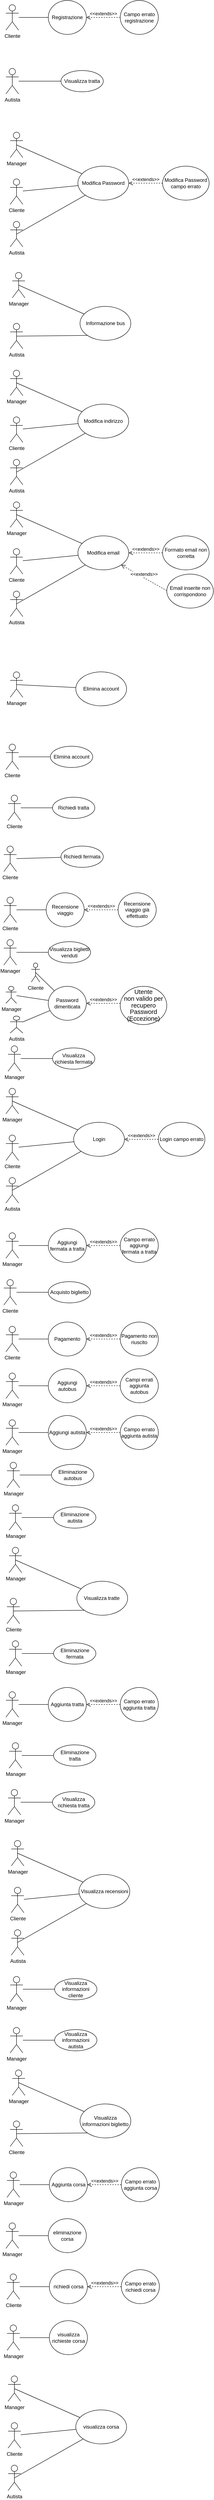 <mxfile version="12.2.4" type="device" pages="1"><diagram id="GbX4xSZyYI2LmrEJfxI9" name="Page-1"><mxGraphModel dx="495" dy="503" grid="1" gridSize="10" guides="1" tooltips="1" connect="1" arrows="1" fold="1" page="1" pageScale="1" pageWidth="827" pageHeight="1169" math="0" shadow="0"><root><mxCell id="0"/><mxCell id="1" parent="0"/><mxCell id="0_tDzzUkvHnb70HPdOWJ-1" value="Cliente" style="shape=umlActor;verticalLabelPosition=bottom;labelBackgroundColor=#ffffff;verticalAlign=top;html=1;outlineConnect=0;" parent="1" vertex="1"><mxGeometry x="20" y="20" width="30" height="60" as="geometry"/></mxCell><mxCell id="0_tDzzUkvHnb70HPdOWJ-2" value="" style="endArrow=none;html=1;" parent="1" source="0_tDzzUkvHnb70HPdOWJ-1" target="0_tDzzUkvHnb70HPdOWJ-3" edge="1"><mxGeometry width="50" height="50" relative="1" as="geometry"><mxPoint x="20" y="170" as="sourcePoint"/><mxPoint x="70" y="120" as="targetPoint"/></mxGeometry></mxCell><mxCell id="0_tDzzUkvHnb70HPdOWJ-3" value="Registrazione" style="ellipse;whiteSpace=wrap;html=1;" parent="1" vertex="1"><mxGeometry x="120" y="10" width="90" height="80" as="geometry"/></mxCell><mxCell id="0_tDzzUkvHnb70HPdOWJ-4" value="&amp;lt;&amp;lt;extends&amp;gt;&amp;gt;" style="html=1;verticalAlign=bottom;endArrow=open;dashed=1;endSize=8;" parent="1" target="0_tDzzUkvHnb70HPdOWJ-3" edge="1"><mxGeometry relative="1" as="geometry"><mxPoint x="290" y="50" as="sourcePoint"/><mxPoint x="210" y="50" as="targetPoint"/></mxGeometry></mxCell><mxCell id="0_tDzzUkvHnb70HPdOWJ-5" value="Campo errato registrazione" style="ellipse;whiteSpace=wrap;html=1;" parent="1" vertex="1"><mxGeometry x="290" y="10" width="90" height="80" as="geometry"/></mxCell><mxCell id="0_tDzzUkvHnb70HPdOWJ-7" value="Autista" style="shape=umlActor;verticalLabelPosition=bottom;labelBackgroundColor=#ffffff;verticalAlign=top;html=1;outlineConnect=0;" parent="1" vertex="1"><mxGeometry x="20" y="170" width="30" height="60" as="geometry"/></mxCell><mxCell id="0_tDzzUkvHnb70HPdOWJ-10" value="" style="endArrow=none;html=1;" parent="1" source="0_tDzzUkvHnb70HPdOWJ-7" target="0_tDzzUkvHnb70HPdOWJ-11" edge="1"><mxGeometry width="50" height="50" relative="1" as="geometry"><mxPoint x="20" y="320" as="sourcePoint"/><mxPoint x="70" y="270" as="targetPoint"/></mxGeometry></mxCell><mxCell id="0_tDzzUkvHnb70HPdOWJ-11" value="Visualizza tratta" style="ellipse;whiteSpace=wrap;html=1;" parent="1" vertex="1"><mxGeometry x="150" y="175" width="100" height="50" as="geometry"/></mxCell><mxCell id="0_tDzzUkvHnb70HPdOWJ-13" value="Manager" style="shape=umlActor;verticalLabelPosition=bottom;labelBackgroundColor=#ffffff;verticalAlign=top;html=1;outlineConnect=0;" parent="1" vertex="1"><mxGeometry x="30" y="320" width="30" height="60" as="geometry"/></mxCell><mxCell id="0_tDzzUkvHnb70HPdOWJ-14" value="Autista" style="shape=umlActor;verticalLabelPosition=bottom;labelBackgroundColor=#ffffff;verticalAlign=top;html=1;outlineConnect=0;" parent="1" vertex="1"><mxGeometry x="30" y="530" width="30" height="60" as="geometry"/></mxCell><mxCell id="0_tDzzUkvHnb70HPdOWJ-15" value="Cliente" style="shape=umlActor;verticalLabelPosition=bottom;labelBackgroundColor=#ffffff;verticalAlign=top;html=1;outlineConnect=0;" parent="1" vertex="1"><mxGeometry x="30" y="430" width="30" height="60" as="geometry"/></mxCell><mxCell id="0_tDzzUkvHnb70HPdOWJ-17" value="" style="endArrow=none;html=1;exitX=0.5;exitY=0.5;exitDx=0;exitDy=0;exitPerimeter=0;" parent="1" source="0_tDzzUkvHnb70HPdOWJ-13" target="0_tDzzUkvHnb70HPdOWJ-20" edge="1"><mxGeometry width="50" height="50" relative="1" as="geometry"><mxPoint x="80" y="370" as="sourcePoint"/><mxPoint x="110" y="350" as="targetPoint"/></mxGeometry></mxCell><mxCell id="0_tDzzUkvHnb70HPdOWJ-18" value="" style="endArrow=none;html=1;" parent="1" source="0_tDzzUkvHnb70HPdOWJ-15" target="0_tDzzUkvHnb70HPdOWJ-20" edge="1"><mxGeometry width="50" height="50" relative="1" as="geometry"><mxPoint x="95" y="480" as="sourcePoint"/><mxPoint x="140" y="450" as="targetPoint"/></mxGeometry></mxCell><mxCell id="0_tDzzUkvHnb70HPdOWJ-19" value="" style="endArrow=none;html=1;exitX=0.5;exitY=0.5;exitDx=0;exitDy=0;exitPerimeter=0;entryX=0;entryY=1;entryDx=0;entryDy=0;" parent="1" source="0_tDzzUkvHnb70HPdOWJ-14" target="0_tDzzUkvHnb70HPdOWJ-20" edge="1"><mxGeometry width="50" height="50" relative="1" as="geometry"><mxPoint x="90" y="580" as="sourcePoint"/><mxPoint x="140" y="530" as="targetPoint"/></mxGeometry></mxCell><mxCell id="0_tDzzUkvHnb70HPdOWJ-20" value="Modifica Password" style="ellipse;whiteSpace=wrap;html=1;" parent="1" vertex="1"><mxGeometry x="190" y="400" width="120" height="80" as="geometry"/></mxCell><mxCell id="0_tDzzUkvHnb70HPdOWJ-21" value="&amp;lt;&amp;lt;extends&amp;gt;&amp;gt;" style="html=1;verticalAlign=bottom;endArrow=open;dashed=1;endSize=8;exitX=0;exitY=0.5;exitDx=0;exitDy=0;" parent="1" source="0_tDzzUkvHnb70HPdOWJ-22" target="0_tDzzUkvHnb70HPdOWJ-20" edge="1"><mxGeometry relative="1" as="geometry"><mxPoint x="390" y="439.5" as="sourcePoint"/><mxPoint x="310" y="439.5" as="targetPoint"/></mxGeometry></mxCell><mxCell id="0_tDzzUkvHnb70HPdOWJ-22" value="Modifica Password campo errato" style="ellipse;whiteSpace=wrap;html=1;" parent="1" vertex="1"><mxGeometry x="390" y="400" width="110" height="80" as="geometry"/></mxCell><mxCell id="0_tDzzUkvHnb70HPdOWJ-23" value="Manager" style="shape=umlActor;verticalLabelPosition=bottom;labelBackgroundColor=#ffffff;verticalAlign=top;html=1;outlineConnect=0;" parent="1" vertex="1"><mxGeometry x="35" y="650" width="30" height="60" as="geometry"/></mxCell><mxCell id="0_tDzzUkvHnb70HPdOWJ-24" value="Autista" style="shape=umlActor;verticalLabelPosition=bottom;labelBackgroundColor=#ffffff;verticalAlign=top;html=1;outlineConnect=0;" parent="1" vertex="1"><mxGeometry x="30" y="770" width="30" height="60" as="geometry"/></mxCell><mxCell id="0_tDzzUkvHnb70HPdOWJ-25" value="" style="endArrow=none;html=1;exitX=0.5;exitY=0.5;exitDx=0;exitDy=0;exitPerimeter=0;" parent="1" source="0_tDzzUkvHnb70HPdOWJ-23" target="0_tDzzUkvHnb70HPdOWJ-27" edge="1"><mxGeometry width="50" height="50" relative="1" as="geometry"><mxPoint x="85" y="700" as="sourcePoint"/><mxPoint x="115" y="680" as="targetPoint"/></mxGeometry></mxCell><mxCell id="0_tDzzUkvHnb70HPdOWJ-26" value="" style="endArrow=none;html=1;exitX=0.5;exitY=0.5;exitDx=0;exitDy=0;exitPerimeter=0;entryX=0;entryY=1;entryDx=0;entryDy=0;" parent="1" source="0_tDzzUkvHnb70HPdOWJ-24" target="0_tDzzUkvHnb70HPdOWJ-27" edge="1"><mxGeometry width="50" height="50" relative="1" as="geometry"><mxPoint x="95" y="910" as="sourcePoint"/><mxPoint x="145" y="860" as="targetPoint"/></mxGeometry></mxCell><mxCell id="0_tDzzUkvHnb70HPdOWJ-27" value="Informazione bus" style="ellipse;whiteSpace=wrap;html=1;" parent="1" vertex="1"><mxGeometry x="195" y="730" width="120" height="80" as="geometry"/></mxCell><mxCell id="0_tDzzUkvHnb70HPdOWJ-28" value="Manager" style="shape=umlActor;verticalLabelPosition=bottom;labelBackgroundColor=#ffffff;verticalAlign=top;html=1;outlineConnect=0;" parent="1" vertex="1"><mxGeometry x="30" y="880" width="30" height="60" as="geometry"/></mxCell><mxCell id="0_tDzzUkvHnb70HPdOWJ-29" value="Autista" style="shape=umlActor;verticalLabelPosition=bottom;labelBackgroundColor=#ffffff;verticalAlign=top;html=1;outlineConnect=0;" parent="1" vertex="1"><mxGeometry x="30" y="1090" width="30" height="60" as="geometry"/></mxCell><mxCell id="0_tDzzUkvHnb70HPdOWJ-30" value="Cliente" style="shape=umlActor;verticalLabelPosition=bottom;labelBackgroundColor=#ffffff;verticalAlign=top;html=1;outlineConnect=0;" parent="1" vertex="1"><mxGeometry x="30" y="990" width="30" height="60" as="geometry"/></mxCell><mxCell id="0_tDzzUkvHnb70HPdOWJ-31" value="" style="endArrow=none;html=1;exitX=0.5;exitY=0.5;exitDx=0;exitDy=0;exitPerimeter=0;" parent="1" source="0_tDzzUkvHnb70HPdOWJ-28" target="0_tDzzUkvHnb70HPdOWJ-34" edge="1"><mxGeometry width="50" height="50" relative="1" as="geometry"><mxPoint x="80" y="930" as="sourcePoint"/><mxPoint x="110" y="910" as="targetPoint"/></mxGeometry></mxCell><mxCell id="0_tDzzUkvHnb70HPdOWJ-32" value="" style="endArrow=none;html=1;" parent="1" source="0_tDzzUkvHnb70HPdOWJ-30" target="0_tDzzUkvHnb70HPdOWJ-34" edge="1"><mxGeometry width="50" height="50" relative="1" as="geometry"><mxPoint x="95" y="1040" as="sourcePoint"/><mxPoint x="140" y="1010" as="targetPoint"/></mxGeometry></mxCell><mxCell id="0_tDzzUkvHnb70HPdOWJ-33" value="" style="endArrow=none;html=1;exitX=0.5;exitY=0.5;exitDx=0;exitDy=0;exitPerimeter=0;entryX=0;entryY=1;entryDx=0;entryDy=0;" parent="1" source="0_tDzzUkvHnb70HPdOWJ-29" target="0_tDzzUkvHnb70HPdOWJ-34" edge="1"><mxGeometry width="50" height="50" relative="1" as="geometry"><mxPoint x="90" y="1140" as="sourcePoint"/><mxPoint x="140" y="1090" as="targetPoint"/></mxGeometry></mxCell><mxCell id="0_tDzzUkvHnb70HPdOWJ-34" value="Modifica indirizzo&lt;span style=&quot;font-family: &amp;#34;helvetica&amp;#34; , &amp;#34;arial&amp;#34; , sans-serif ; font-size: 0px ; white-space: nowrap&quot;&gt;%3CmxGraphModel%3E%3Croot%3E%3CmxCell%20id%3D%220%22%2F%3E%3CmxCell%20id%3D%221%22%20parent%3D%220%22%2F%3E%3CmxCell%20id%3D%222%22%20value%3D%22Manager%22%20style%3D%22shape%3DumlActor%3BverticalLabelPosition%3Dbottom%3BlabelBackgroundColor%3D%23ffffff%3BverticalAlign%3Dtop%3Bhtml%3D1%3BoutlineConnect%3D0%3B%22%20vertex%3D%221%22%20parent%3D%221%22%3E%3CmxGeometry%20x%3D%2230%22%20y%3D%22320%22%20width%3D%2230%22%20height%3D%2260%22%20as%3D%22geometry%22%2F%3E%3C%2FmxCell%3E%3CmxCell%20id%3D%223%22%20value%3D%22Autista%22%20style%3D%22shape%3DumlActor%3BverticalLabelPosition%3Dbottom%3BlabelBackgroundColor%3D%23ffffff%3BverticalAlign%3Dtop%3Bhtml%3D1%3BoutlineConnect%3D0%3B%22%20vertex%3D%221%22%20parent%3D%221%22%3E%3CmxGeometry%20x%3D%2230%22%20y%3D%22530%22%20width%3D%2230%22%20height%3D%2260%22%20as%3D%22geometry%22%2F%3E%3C%2FmxCell%3E%3CmxCell%20id%3D%224%22%20value%3D%22Cliente%22%20style%3D%22shape%3DumlActor%3BverticalLabelPosition%3Dbottom%3BlabelBackgroundColor%3D%23ffffff%3BverticalAlign%3Dtop%3Bhtml%3D1%3BoutlineConnect%3D0%3B%22%20vertex%3D%221%22%20parent%3D%221%22%3E%3CmxGeometry%20x%3D%2230%22%20y%3D%22430%22%20width%3D%2230%22%20height%3D%2260%22%20as%3D%22geometry%22%2F%3E%3C%2FmxCell%3E%3CmxCell%20id%3D%225%22%20value%3D%22%22%20style%3D%22endArrow%3Dnone%3Bhtml%3D1%3BexitX%3D0.5%3BexitY%3D0.5%3BexitDx%3D0%3BexitDy%3D0%3BexitPerimeter%3D0%3B%22%20edge%3D%221%22%20source%3D%222%22%20target%3D%228%22%20parent%3D%221%22%3E%3CmxGeometry%20width%3D%2250%22%20height%3D%2250%22%20relative%3D%221%22%20as%3D%22geometry%22%3E%3CmxPoint%20x%3D%2280%22%20y%3D%22370%22%20as%3D%22sourcePoint%22%2F%3E%3CmxPoint%20x%3D%22110%22%20y%3D%22350%22%20as%3D%22targetPoint%22%2F%3E%3C%2FmxGeometry%3E%3C%2FmxCell%3E%3CmxCell%20id%3D%226%22%20value%3D%22%22%20style%3D%22endArrow%3Dnone%3Bhtml%3D1%3B%22%20edge%3D%221%22%20source%3D%224%22%20target%3D%228%22%20parent%3D%221%22%3E%3CmxGeometry%20width%3D%2250%22%20height%3D%2250%22%20relative%3D%221%22%20as%3D%22geometry%22%3E%3CmxPoint%20x%3D%2295%22%20y%3D%22480%22%20as%3D%22sourcePoint%22%2F%3E%3CmxPoint%20x%3D%22140%22%20y%3D%22450%22%20as%3D%22targetPoint%22%2F%3E%3C%2FmxGeometry%3E%3C%2FmxCell%3E%3CmxCell%20id%3D%227%22%20value%3D%22%22%20style%3D%22endArrow%3Dnone%3Bhtml%3D1%3BexitX%3D0.5%3BexitY%3D0.5%3BexitDx%3D0%3BexitDy%3D0%3BexitPerimeter%3D0%3BentryX%3D0%3BentryY%3D1%3BentryDx%3D0%3BentryDy%3D0%3B%22%20edge%3D%221%22%20source%3D%223%22%20target%3D%228%22%20parent%3D%221%22%3E%3CmxGeometry%20width%3D%2250%22%20height%3D%2250%22%20relative%3D%221%22%20as%3D%22geometry%22%3E%3CmxPoint%20x%3D%2290%22%20y%3D%22580%22%20as%3D%22sourcePoint%22%2F%3E%3CmxPoint%20x%3D%22140%22%20y%3D%22530%22%20as%3D%22targetPoint%22%2F%3E%3C%2FmxGeometry%3E%3C%2FmxCell%3E%3CmxCell%20id%3D%228%22%20value%3D%22Modifica%20Password%22%20style%3D%22ellipse%3BwhiteSpace%3Dwrap%3Bhtml%3D1%3B%22%20vertex%3D%221%22%20parent%3D%221%22%3E%3CmxGeometry%20x%3D%22190%22%20y%3D%22400%22%20width%3D%22120%22%20height%3D%2280%22%20as%3D%22geometry%22%2F%3E%3C%2FmxCell%3E%3CmxCell%20id%3D%229%22%20value%3D%22Informazione%20bus%22%20style%3D%22ellipse%3BwhiteSpace%3Dwrap%3Bhtml%3D1%3B%22%20vertex%3D%221%22%20parent%3D%221%22%3E%3CmxGeometry%20x%3D%22195%22%20y%3D%22730%22%20width%3D%22120%22%20height%3D%2280%22%20as%3D%22geometry%22%2F%3E%3C%2FmxCell%3E%3C%2Froot%3E%3C%2FmxGraphModel%3E&lt;/span&gt;" style="ellipse;whiteSpace=wrap;html=1;" parent="1" vertex="1"><mxGeometry x="190" y="960" width="120" height="80" as="geometry"/></mxCell><mxCell id="0_tDzzUkvHnb70HPdOWJ-44" value="Manager" style="shape=umlActor;verticalLabelPosition=bottom;labelBackgroundColor=#ffffff;verticalAlign=top;html=1;outlineConnect=0;" parent="1" vertex="1"><mxGeometry x="30" y="1190" width="30" height="60" as="geometry"/></mxCell><mxCell id="0_tDzzUkvHnb70HPdOWJ-45" value="Autista" style="shape=umlActor;verticalLabelPosition=bottom;labelBackgroundColor=#ffffff;verticalAlign=top;html=1;outlineConnect=0;" parent="1" vertex="1"><mxGeometry x="30" y="1400" width="30" height="60" as="geometry"/></mxCell><mxCell id="0_tDzzUkvHnb70HPdOWJ-46" value="Cliente" style="shape=umlActor;verticalLabelPosition=bottom;labelBackgroundColor=#ffffff;verticalAlign=top;html=1;outlineConnect=0;" parent="1" vertex="1"><mxGeometry x="30" y="1300" width="30" height="60" as="geometry"/></mxCell><mxCell id="0_tDzzUkvHnb70HPdOWJ-47" value="" style="endArrow=none;html=1;exitX=0.5;exitY=0.5;exitDx=0;exitDy=0;exitPerimeter=0;" parent="1" source="0_tDzzUkvHnb70HPdOWJ-44" target="0_tDzzUkvHnb70HPdOWJ-50" edge="1"><mxGeometry width="50" height="50" relative="1" as="geometry"><mxPoint x="80" y="1240" as="sourcePoint"/><mxPoint x="110" y="1220" as="targetPoint"/></mxGeometry></mxCell><mxCell id="0_tDzzUkvHnb70HPdOWJ-48" value="" style="endArrow=none;html=1;" parent="1" source="0_tDzzUkvHnb70HPdOWJ-46" target="0_tDzzUkvHnb70HPdOWJ-50" edge="1"><mxGeometry width="50" height="50" relative="1" as="geometry"><mxPoint x="95" y="1350" as="sourcePoint"/><mxPoint x="140" y="1320" as="targetPoint"/></mxGeometry></mxCell><mxCell id="0_tDzzUkvHnb70HPdOWJ-49" value="" style="endArrow=none;html=1;exitX=0.5;exitY=0.5;exitDx=0;exitDy=0;exitPerimeter=0;entryX=0;entryY=1;entryDx=0;entryDy=0;" parent="1" source="0_tDzzUkvHnb70HPdOWJ-45" target="0_tDzzUkvHnb70HPdOWJ-50" edge="1"><mxGeometry width="50" height="50" relative="1" as="geometry"><mxPoint x="90" y="1450" as="sourcePoint"/><mxPoint x="140" y="1400" as="targetPoint"/></mxGeometry></mxCell><mxCell id="0_tDzzUkvHnb70HPdOWJ-50" value="Modifica email" style="ellipse;whiteSpace=wrap;html=1;" parent="1" vertex="1"><mxGeometry x="190" y="1270" width="120" height="80" as="geometry"/></mxCell><mxCell id="0_tDzzUkvHnb70HPdOWJ-51" value="&amp;lt;&amp;lt;extends&amp;gt;&amp;gt;" style="html=1;verticalAlign=bottom;endArrow=open;dashed=1;endSize=8;exitX=0;exitY=0.5;exitDx=0;exitDy=0;" parent="1" source="0_tDzzUkvHnb70HPdOWJ-52" target="0_tDzzUkvHnb70HPdOWJ-50" edge="1"><mxGeometry relative="1" as="geometry"><mxPoint x="390" y="1309.5" as="sourcePoint"/><mxPoint x="310" y="1309.5" as="targetPoint"/></mxGeometry></mxCell><mxCell id="0_tDzzUkvHnb70HPdOWJ-52" value="Formato email non corretta" style="ellipse;whiteSpace=wrap;html=1;" parent="1" vertex="1"><mxGeometry x="390" y="1270" width="110" height="80" as="geometry"/></mxCell><mxCell id="0_tDzzUkvHnb70HPdOWJ-53" value="Email inserite non corrispondono" style="ellipse;whiteSpace=wrap;html=1;" parent="1" vertex="1"><mxGeometry x="400" y="1360" width="110" height="80" as="geometry"/></mxCell><mxCell id="0_tDzzUkvHnb70HPdOWJ-54" value="&amp;lt;&amp;lt;extends&amp;gt;&amp;gt;" style="html=1;verticalAlign=bottom;endArrow=open;dashed=1;endSize=8;exitX=0;exitY=0.5;exitDx=0;exitDy=0;entryX=1;entryY=1;entryDx=0;entryDy=0;" parent="1" target="0_tDzzUkvHnb70HPdOWJ-50" edge="1"><mxGeometry relative="1" as="geometry"><mxPoint x="400" y="1399" as="sourcePoint"/><mxPoint x="320" y="1399" as="targetPoint"/></mxGeometry></mxCell><mxCell id="0_tDzzUkvHnb70HPdOWJ-55" value="Manager" style="shape=umlActor;verticalLabelPosition=bottom;labelBackgroundColor=#ffffff;verticalAlign=top;html=1;outlineConnect=0;" parent="1" vertex="1"><mxGeometry x="30" y="1590" width="30" height="60" as="geometry"/></mxCell><mxCell id="0_tDzzUkvHnb70HPdOWJ-58" value="" style="endArrow=none;html=1;exitX=0.5;exitY=0.5;exitDx=0;exitDy=0;exitPerimeter=0;" parent="1" source="0_tDzzUkvHnb70HPdOWJ-55" target="0_tDzzUkvHnb70HPdOWJ-61" edge="1"><mxGeometry width="50" height="50" relative="1" as="geometry"><mxPoint x="75" y="1560" as="sourcePoint"/><mxPoint x="105" y="1540" as="targetPoint"/></mxGeometry></mxCell><mxCell id="0_tDzzUkvHnb70HPdOWJ-61" value="Elimina account" style="ellipse;whiteSpace=wrap;html=1;" parent="1" vertex="1"><mxGeometry x="185" y="1590" width="120" height="80" as="geometry"/></mxCell><mxCell id="0_tDzzUkvHnb70HPdOWJ-62" value="Cliente" style="shape=umlActor;verticalLabelPosition=bottom;labelBackgroundColor=#ffffff;verticalAlign=top;html=1;outlineConnect=0;" parent="1" vertex="1"><mxGeometry x="15" y="2000" width="30" height="60" as="geometry"/></mxCell><mxCell id="0_tDzzUkvHnb70HPdOWJ-63" value="" style="endArrow=none;html=1;" parent="1" source="0_tDzzUkvHnb70HPdOWJ-62" target="0_tDzzUkvHnb70HPdOWJ-64" edge="1"><mxGeometry width="50" height="50" relative="1" as="geometry"><mxPoint x="-75" y="2080" as="sourcePoint"/><mxPoint x="-25" y="2030" as="targetPoint"/></mxGeometry></mxCell><mxCell id="0_tDzzUkvHnb70HPdOWJ-64" value="Richiedi fermata" style="ellipse;whiteSpace=wrap;html=1;" parent="1" vertex="1"><mxGeometry x="150" y="2000" width="100" height="50" as="geometry"/></mxCell><mxCell id="0_tDzzUkvHnb70HPdOWJ-65" value="Cliente" style="shape=umlActor;verticalLabelPosition=bottom;labelBackgroundColor=#ffffff;verticalAlign=top;html=1;outlineConnect=0;" parent="1" vertex="1"><mxGeometry x="25" y="1880" width="30" height="60" as="geometry"/></mxCell><mxCell id="0_tDzzUkvHnb70HPdOWJ-66" value="" style="endArrow=none;html=1;" parent="1" source="0_tDzzUkvHnb70HPdOWJ-65" target="0_tDzzUkvHnb70HPdOWJ-67" edge="1"><mxGeometry width="50" height="50" relative="1" as="geometry"><mxPoint y="2030" as="sourcePoint"/><mxPoint x="50" y="1980" as="targetPoint"/></mxGeometry></mxCell><mxCell id="0_tDzzUkvHnb70HPdOWJ-67" value="Richiedi tratta" style="ellipse;whiteSpace=wrap;html=1;" parent="1" vertex="1"><mxGeometry x="130" y="1885" width="100" height="50" as="geometry"/></mxCell><mxCell id="0_tDzzUkvHnb70HPdOWJ-70" value="Cliente" style="shape=umlActor;verticalLabelPosition=bottom;labelBackgroundColor=#ffffff;verticalAlign=top;html=1;outlineConnect=0;" parent="1" vertex="1"><mxGeometry x="15" y="2120" width="30" height="60" as="geometry"/></mxCell><mxCell id="0_tDzzUkvHnb70HPdOWJ-71" value="" style="endArrow=none;html=1;" parent="1" source="0_tDzzUkvHnb70HPdOWJ-70" target="0_tDzzUkvHnb70HPdOWJ-72" edge="1"><mxGeometry width="50" height="50" relative="1" as="geometry"><mxPoint x="15" y="2270" as="sourcePoint"/><mxPoint x="65" y="2220" as="targetPoint"/></mxGeometry></mxCell><mxCell id="0_tDzzUkvHnb70HPdOWJ-72" value="Recensione viaggio" style="ellipse;whiteSpace=wrap;html=1;" parent="1" vertex="1"><mxGeometry x="115" y="2110" width="90" height="80" as="geometry"/></mxCell><mxCell id="0_tDzzUkvHnb70HPdOWJ-73" value="&amp;lt;&amp;lt;extends&amp;gt;&amp;gt;" style="html=1;verticalAlign=bottom;endArrow=open;dashed=1;endSize=8;" parent="1" target="0_tDzzUkvHnb70HPdOWJ-72" edge="1"><mxGeometry relative="1" as="geometry"><mxPoint x="285" y="2150" as="sourcePoint"/><mxPoint x="205" y="2150" as="targetPoint"/></mxGeometry></mxCell><mxCell id="0_tDzzUkvHnb70HPdOWJ-74" value="Recensione viaggio già effettuato" style="ellipse;whiteSpace=wrap;html=1;" parent="1" vertex="1"><mxGeometry x="285" y="2110" width="90" height="80" as="geometry"/></mxCell><mxCell id="0_tDzzUkvHnb70HPdOWJ-75" value="Manager" style="shape=umlActor;verticalLabelPosition=bottom;labelBackgroundColor=#ffffff;verticalAlign=top;html=1;outlineConnect=0;" parent="1" vertex="1"><mxGeometry x="15" y="2220" width="30" height="60" as="geometry"/></mxCell><mxCell id="0_tDzzUkvHnb70HPdOWJ-76" value="" style="endArrow=none;html=1;" parent="1" source="0_tDzzUkvHnb70HPdOWJ-75" target="0_tDzzUkvHnb70HPdOWJ-77" edge="1"><mxGeometry width="50" height="50" relative="1" as="geometry"><mxPoint x="-10" y="2370" as="sourcePoint"/><mxPoint x="40" y="2320" as="targetPoint"/></mxGeometry></mxCell><mxCell id="0_tDzzUkvHnb70HPdOWJ-77" value="Visualizza biglietti venduti" style="ellipse;whiteSpace=wrap;html=1;" parent="1" vertex="1"><mxGeometry x="120" y="2225" width="100" height="50" as="geometry"/></mxCell><mxCell id="0_tDzzUkvHnb70HPdOWJ-84" value="Manager" style="shape=umlActor;verticalLabelPosition=bottom;labelBackgroundColor=#ffffff;verticalAlign=top;html=1;outlineConnect=0;" parent="1" vertex="1"><mxGeometry x="20" y="2330" width="25" height="40" as="geometry"/></mxCell><mxCell id="0_tDzzUkvHnb70HPdOWJ-85" value="" style="endArrow=none;html=1;" parent="1" source="0_tDzzUkvHnb70HPdOWJ-84" target="0_tDzzUkvHnb70HPdOWJ-86" edge="1"><mxGeometry width="50" height="50" relative="1" as="geometry"><mxPoint x="20" y="2490" as="sourcePoint"/><mxPoint x="70" y="2440" as="targetPoint"/></mxGeometry></mxCell><mxCell id="0_tDzzUkvHnb70HPdOWJ-86" value="Password dimenticata" style="ellipse;whiteSpace=wrap;html=1;" parent="1" vertex="1"><mxGeometry x="120" y="2330" width="90" height="80" as="geometry"/></mxCell><mxCell id="0_tDzzUkvHnb70HPdOWJ-87" value="&amp;lt;&amp;lt;extends&amp;gt;&amp;gt;" style="html=1;verticalAlign=bottom;endArrow=open;dashed=1;endSize=8;" parent="1" target="0_tDzzUkvHnb70HPdOWJ-86" edge="1"><mxGeometry relative="1" as="geometry"><mxPoint x="290" y="2370" as="sourcePoint"/><mxPoint x="210" y="2370" as="targetPoint"/></mxGeometry></mxCell><mxCell id="0_tDzzUkvHnb70HPdOWJ-88" value="&lt;span style=&quot;font-size: 11.0pt ; line-height: 107% ; font-family: &amp;#34;calibri&amp;#34; , sans-serif&quot;&gt;Utente&lt;br/&gt;non valido per recupero Password (Eccezione)&lt;/span&gt;" style="ellipse;whiteSpace=wrap;html=1;" parent="1" vertex="1"><mxGeometry x="290" y="2330" width="110" height="90" as="geometry"/></mxCell><mxCell id="0_tDzzUkvHnb70HPdOWJ-90" value="Manager" style="shape=umlActor;verticalLabelPosition=bottom;labelBackgroundColor=#ffffff;verticalAlign=top;html=1;outlineConnect=0;" parent="1" vertex="1"><mxGeometry x="25" y="2470" width="30" height="60" as="geometry"/></mxCell><mxCell id="0_tDzzUkvHnb70HPdOWJ-91" value="" style="endArrow=none;html=1;" parent="1" source="0_tDzzUkvHnb70HPdOWJ-90" target="0_tDzzUkvHnb70HPdOWJ-92" edge="1"><mxGeometry width="50" height="50" relative="1" as="geometry"><mxPoint y="2620" as="sourcePoint"/><mxPoint x="50" y="2570" as="targetPoint"/></mxGeometry></mxCell><mxCell id="0_tDzzUkvHnb70HPdOWJ-92" value="Visualizza richiesta fermata" style="ellipse;whiteSpace=wrap;html=1;" parent="1" vertex="1"><mxGeometry x="130" y="2475" width="100" height="50" as="geometry"/></mxCell><mxCell id="PZrvF314E27Iuax2RJaL-1" value="Manager" style="shape=umlActor;verticalLabelPosition=bottom;labelBackgroundColor=#ffffff;verticalAlign=top;html=1;outlineConnect=0;" parent="1" vertex="1"><mxGeometry x="20" y="2570" width="30" height="60" as="geometry"/></mxCell><mxCell id="PZrvF314E27Iuax2RJaL-2" value="Autista" style="shape=umlActor;verticalLabelPosition=bottom;labelBackgroundColor=#ffffff;verticalAlign=top;html=1;outlineConnect=0;" parent="1" vertex="1"><mxGeometry x="20" y="2780" width="30" height="60" as="geometry"/></mxCell><mxCell id="PZrvF314E27Iuax2RJaL-3" value="Cliente" style="shape=umlActor;verticalLabelPosition=bottom;labelBackgroundColor=#ffffff;verticalAlign=top;html=1;outlineConnect=0;" parent="1" vertex="1"><mxGeometry x="20" y="2680" width="30" height="60" as="geometry"/></mxCell><mxCell id="PZrvF314E27Iuax2RJaL-4" value="" style="endArrow=none;html=1;exitX=0.5;exitY=0.5;exitDx=0;exitDy=0;exitPerimeter=0;" parent="1" source="PZrvF314E27Iuax2RJaL-1" target="PZrvF314E27Iuax2RJaL-7" edge="1"><mxGeometry width="50" height="50" relative="1" as="geometry"><mxPoint x="70" y="2620" as="sourcePoint"/><mxPoint x="100" y="2600" as="targetPoint"/></mxGeometry></mxCell><mxCell id="PZrvF314E27Iuax2RJaL-5" value="" style="endArrow=none;html=1;" parent="1" source="PZrvF314E27Iuax2RJaL-3" target="PZrvF314E27Iuax2RJaL-7" edge="1"><mxGeometry width="50" height="50" relative="1" as="geometry"><mxPoint x="85" y="2730" as="sourcePoint"/><mxPoint x="130" y="2700" as="targetPoint"/></mxGeometry></mxCell><mxCell id="PZrvF314E27Iuax2RJaL-6" value="" style="endArrow=none;html=1;exitX=0.5;exitY=0.5;exitDx=0;exitDy=0;exitPerimeter=0;entryX=0;entryY=1;entryDx=0;entryDy=0;" parent="1" source="PZrvF314E27Iuax2RJaL-2" target="PZrvF314E27Iuax2RJaL-7" edge="1"><mxGeometry width="50" height="50" relative="1" as="geometry"><mxPoint x="80" y="2830" as="sourcePoint"/><mxPoint x="130" y="2780" as="targetPoint"/></mxGeometry></mxCell><mxCell id="PZrvF314E27Iuax2RJaL-7" value="Login" style="ellipse;whiteSpace=wrap;html=1;" parent="1" vertex="1"><mxGeometry x="180" y="2650" width="120" height="80" as="geometry"/></mxCell><mxCell id="PZrvF314E27Iuax2RJaL-8" value="&amp;lt;&amp;lt;extends&amp;gt;&amp;gt;" style="html=1;verticalAlign=bottom;endArrow=open;dashed=1;endSize=8;exitX=0;exitY=0.5;exitDx=0;exitDy=0;" parent="1" source="PZrvF314E27Iuax2RJaL-9" target="PZrvF314E27Iuax2RJaL-7" edge="1"><mxGeometry relative="1" as="geometry"><mxPoint x="380" y="2689.5" as="sourcePoint"/><mxPoint x="300" y="2689.5" as="targetPoint"/></mxGeometry></mxCell><mxCell id="PZrvF314E27Iuax2RJaL-9" value="Login campo errato" style="ellipse;whiteSpace=wrap;html=1;" parent="1" vertex="1"><mxGeometry x="380" y="2650" width="110" height="80" as="geometry"/></mxCell><mxCell id="PZrvF314E27Iuax2RJaL-10" value="Manager" style="shape=umlActor;verticalLabelPosition=bottom;labelBackgroundColor=#ffffff;verticalAlign=top;html=1;outlineConnect=0;" parent="1" vertex="1"><mxGeometry x="20" y="2910" width="30" height="60" as="geometry"/></mxCell><mxCell id="PZrvF314E27Iuax2RJaL-11" value="" style="endArrow=none;html=1;" parent="1" source="PZrvF314E27Iuax2RJaL-10" target="PZrvF314E27Iuax2RJaL-12" edge="1"><mxGeometry width="50" height="50" relative="1" as="geometry"><mxPoint x="20" y="3060" as="sourcePoint"/><mxPoint x="70" y="3010" as="targetPoint"/></mxGeometry></mxCell><mxCell id="PZrvF314E27Iuax2RJaL-12" value="Aggiungi fermata a tratta" style="ellipse;whiteSpace=wrap;html=1;" parent="1" vertex="1"><mxGeometry x="120" y="2900" width="90" height="80" as="geometry"/></mxCell><mxCell id="PZrvF314E27Iuax2RJaL-13" value="&amp;lt;&amp;lt;extends&amp;gt;&amp;gt;" style="html=1;verticalAlign=bottom;endArrow=open;dashed=1;endSize=8;" parent="1" target="PZrvF314E27Iuax2RJaL-12" edge="1"><mxGeometry relative="1" as="geometry"><mxPoint x="290" y="2940" as="sourcePoint"/><mxPoint x="210" y="2940" as="targetPoint"/></mxGeometry></mxCell><mxCell id="PZrvF314E27Iuax2RJaL-14" value="Campo errato aggiungi fermata a tratta" style="ellipse;whiteSpace=wrap;html=1;" parent="1" vertex="1"><mxGeometry x="290" y="2900" width="90" height="80" as="geometry"/></mxCell><mxCell id="PZrvF314E27Iuax2RJaL-18" value="Cliente" style="shape=umlActor;verticalLabelPosition=bottom;labelBackgroundColor=#ffffff;verticalAlign=top;html=1;outlineConnect=0;" parent="1" vertex="1"><mxGeometry x="20" y="1760" width="30" height="60" as="geometry"/></mxCell><mxCell id="PZrvF314E27Iuax2RJaL-19" value="" style="endArrow=none;html=1;" parent="1" source="PZrvF314E27Iuax2RJaL-18" target="PZrvF314E27Iuax2RJaL-20" edge="1"><mxGeometry width="50" height="50" relative="1" as="geometry"><mxPoint x="-5" y="1910" as="sourcePoint"/><mxPoint x="45" y="1860" as="targetPoint"/></mxGeometry></mxCell><mxCell id="PZrvF314E27Iuax2RJaL-20" value="Elimina account" style="ellipse;whiteSpace=wrap;html=1;" parent="1" vertex="1"><mxGeometry x="125" y="1765" width="100" height="50" as="geometry"/></mxCell><mxCell id="PZrvF314E27Iuax2RJaL-22" value="Autista" style="shape=umlActor;verticalLabelPosition=bottom;labelBackgroundColor=#ffffff;verticalAlign=top;html=1;outlineConnect=0;" parent="1" vertex="1"><mxGeometry x="30" y="2400" width="30" height="40" as="geometry"/></mxCell><mxCell id="PZrvF314E27Iuax2RJaL-23" value="" style="endArrow=none;html=1;" parent="1" source="PZrvF314E27Iuax2RJaL-22" target="0_tDzzUkvHnb70HPdOWJ-86" edge="1"><mxGeometry width="50" height="50" relative="1" as="geometry"><mxPoint x="28.5" y="2550" as="sourcePoint"/><mxPoint x="129.81" y="2420.419" as="targetPoint"/></mxGeometry></mxCell><mxCell id="PZrvF314E27Iuax2RJaL-24" value="Cliente" style="shape=umlActor;verticalLabelPosition=bottom;labelBackgroundColor=#ffffff;verticalAlign=top;html=1;outlineConnect=0;" parent="1" vertex="1"><mxGeometry x="80" y="2275" width="20" height="45" as="geometry"/></mxCell><mxCell id="PZrvF314E27Iuax2RJaL-25" value="" style="endArrow=none;html=1;exitX=0.5;exitY=0.5;exitDx=0;exitDy=0;exitPerimeter=0;" parent="1" source="PZrvF314E27Iuax2RJaL-24" target="0_tDzzUkvHnb70HPdOWJ-86" edge="1"><mxGeometry width="50" height="50" relative="1" as="geometry"><mxPoint x="100" y="2308" as="sourcePoint"/><mxPoint x="171.31" y="2325.419" as="targetPoint"/></mxGeometry></mxCell><mxCell id="PZrvF314E27Iuax2RJaL-26" value="Cliente" style="shape=umlActor;verticalLabelPosition=bottom;labelBackgroundColor=#ffffff;verticalAlign=top;html=1;outlineConnect=0;" parent="1" vertex="1"><mxGeometry x="15" y="3020" width="30" height="60" as="geometry"/></mxCell><mxCell id="PZrvF314E27Iuax2RJaL-27" value="" style="endArrow=none;html=1;" parent="1" source="PZrvF314E27Iuax2RJaL-26" target="PZrvF314E27Iuax2RJaL-28" edge="1"><mxGeometry width="50" height="50" relative="1" as="geometry"><mxPoint x="-10" y="3170" as="sourcePoint"/><mxPoint x="40" y="3120" as="targetPoint"/></mxGeometry></mxCell><mxCell id="PZrvF314E27Iuax2RJaL-28" value="Acquisto biglietto" style="ellipse;whiteSpace=wrap;html=1;" parent="1" vertex="1"><mxGeometry x="120" y="3025" width="100" height="50" as="geometry"/></mxCell><mxCell id="PZrvF314E27Iuax2RJaL-34" value="Cliente" style="shape=umlActor;verticalLabelPosition=bottom;labelBackgroundColor=#ffffff;verticalAlign=top;html=1;outlineConnect=0;" parent="1" vertex="1"><mxGeometry x="20" y="3130" width="30" height="60" as="geometry"/></mxCell><mxCell id="PZrvF314E27Iuax2RJaL-35" value="" style="endArrow=none;html=1;" parent="1" source="PZrvF314E27Iuax2RJaL-34" target="PZrvF314E27Iuax2RJaL-36" edge="1"><mxGeometry width="50" height="50" relative="1" as="geometry"><mxPoint x="20" y="3280" as="sourcePoint"/><mxPoint x="70" y="3230" as="targetPoint"/></mxGeometry></mxCell><mxCell id="PZrvF314E27Iuax2RJaL-36" value="Pagamento" style="ellipse;whiteSpace=wrap;html=1;" parent="1" vertex="1"><mxGeometry x="120" y="3120" width="90" height="80" as="geometry"/></mxCell><mxCell id="PZrvF314E27Iuax2RJaL-37" value="&amp;lt;&amp;lt;extends&amp;gt;&amp;gt;" style="html=1;verticalAlign=bottom;endArrow=open;dashed=1;endSize=8;" parent="1" target="PZrvF314E27Iuax2RJaL-36" edge="1"><mxGeometry relative="1" as="geometry"><mxPoint x="290" y="3160" as="sourcePoint"/><mxPoint x="210" y="3160" as="targetPoint"/></mxGeometry></mxCell><mxCell id="PZrvF314E27Iuax2RJaL-38" value="Pagamento non riuscito&lt;span style=&quot;font-family: &amp;#34;helvetica&amp;#34; , &amp;#34;arial&amp;#34; , sans-serif ; font-size: 0px ; white-space: nowrap&quot;&gt;%3CmxGraphModel%3E%3Croot%3E%3CmxCell%20id%3D%220%22%2F%3E%3CmxCell%20id%3D%221%22%20parent%3D%220%22%2F%3E%3CmxCell%20id%3D%222%22%20value%3D%22Manager%22%20style%3D%22shape%3DumlActor%3BverticalLabelPosition%3Dbottom%3BlabelBackgroundColor%3D%23ffffff%3BverticalAlign%3Dtop%3Bhtml%3D1%3BoutlineConnect%3D0%3B%22%20vertex%3D%221%22%20parent%3D%221%22%3E%3CmxGeometry%20x%3D%2220%22%20y%3D%222910%22%20width%3D%2230%22%20height%3D%2260%22%20as%3D%22geometry%22%2F%3E%3C%2FmxCell%3E%3CmxCell%20id%3D%223%22%20value%3D%22%22%20style%3D%22endArrow%3Dnone%3Bhtml%3D1%3B%22%20edge%3D%221%22%20source%3D%222%22%20target%3D%224%22%20parent%3D%221%22%3E%3CmxGeometry%20width%3D%2250%22%20height%3D%2250%22%20relative%3D%221%22%20as%3D%22geometry%22%3E%3CmxPoint%20x%3D%2220%22%20y%3D%223060%22%20as%3D%22sourcePoint%22%2F%3E%3CmxPoint%20x%3D%2270%22%20y%3D%223010%22%20as%3D%22targetPoint%22%2F%3E%3C%2FmxGeometry%3E%3C%2FmxCell%3E%3CmxCell%20id%3D%224%22%20value%3D%22Aggiungi%20fermata%20a%20tratta%22%20style%3D%22ellipse%3BwhiteSpace%3Dwrap%3Bhtml%3D1%3B%22%20vertex%3D%221%22%20parent%3D%221%22%3E%3CmxGeometry%20x%3D%22120%22%20y%3D%222900%22%20width%3D%2290%22%20height%3D%2280%22%20as%3D%22geometry%22%2F%3E%3C%2FmxCell%3E%3CmxCell%20id%3D%225%22%20value%3D%22%26amp%3Blt%3B%26amp%3Blt%3Bextends%26amp%3Bgt%3B%26amp%3Bgt%3B%22%20style%3D%22html%3D1%3BverticalAlign%3Dbottom%3BendArrow%3Dopen%3Bdashed%3D1%3BendSize%3D8%3B%22%20edge%3D%221%22%20target%3D%224%22%20parent%3D%221%22%3E%3CmxGeometry%20relative%3D%221%22%20as%3D%22geometry%22%3E%3CmxPoint%20x%3D%22290%22%20y%3D%222940%22%20as%3D%22sourcePoint%22%2F%3E%3CmxPoint%20x%3D%22210%22%20y%3D%222940%22%20as%3D%22targetPoint%22%2F%3E%3C%2FmxGeometry%3E%3C%2FmxCell%3E%3CmxCell%20id%3D%226%22%20value%3D%22Campo%20errato%20aggiungi%20fermata%20a%20tratta%22%20style%3D%22ellipse%3BwhiteSpace%3Dwrap%3Bhtml%3D1%3B%22%20vertex%3D%221%22%20parent%3D%221%22%3E%3CmxGeometry%20x%3D%22290%22%20y%3D%222900%22%20width%3D%2290%22%20height%3D%2280%22%20as%3D%22geometry%22%2F%3E%3C%2FmxCell%3E%3C%2Froot%3E%3C%2FmxGraphModel%3E&lt;/span&gt;" style="ellipse;whiteSpace=wrap;html=1;" parent="1" vertex="1"><mxGeometry x="290" y="3120" width="90" height="80" as="geometry"/></mxCell><mxCell id="PZrvF314E27Iuax2RJaL-39" value="Manager" style="shape=umlActor;verticalLabelPosition=bottom;labelBackgroundColor=#ffffff;verticalAlign=top;html=1;outlineConnect=0;" parent="1" vertex="1"><mxGeometry x="20" y="3240" width="30" height="60" as="geometry"/></mxCell><mxCell id="PZrvF314E27Iuax2RJaL-40" value="" style="endArrow=none;html=1;" parent="1" source="PZrvF314E27Iuax2RJaL-39" target="PZrvF314E27Iuax2RJaL-41" edge="1"><mxGeometry width="50" height="50" relative="1" as="geometry"><mxPoint x="20" y="3390" as="sourcePoint"/><mxPoint x="70" y="3340" as="targetPoint"/></mxGeometry></mxCell><mxCell id="PZrvF314E27Iuax2RJaL-41" value="Aggiungi autobus" style="ellipse;whiteSpace=wrap;html=1;" parent="1" vertex="1"><mxGeometry x="120" y="3230" width="90" height="80" as="geometry"/></mxCell><mxCell id="PZrvF314E27Iuax2RJaL-42" value="&amp;lt;&amp;lt;extends&amp;gt;&amp;gt;" style="html=1;verticalAlign=bottom;endArrow=open;dashed=1;endSize=8;" parent="1" target="PZrvF314E27Iuax2RJaL-41" edge="1"><mxGeometry relative="1" as="geometry"><mxPoint x="290" y="3270" as="sourcePoint"/><mxPoint x="210" y="3270" as="targetPoint"/></mxGeometry></mxCell><mxCell id="PZrvF314E27Iuax2RJaL-43" value="Campi errati aggiunta autobus" style="ellipse;whiteSpace=wrap;html=1;" parent="1" vertex="1"><mxGeometry x="290" y="3230" width="90" height="80" as="geometry"/></mxCell><mxCell id="PZrvF314E27Iuax2RJaL-44" value="Manager" style="shape=umlActor;verticalLabelPosition=bottom;labelBackgroundColor=#ffffff;verticalAlign=top;html=1;outlineConnect=0;" parent="1" vertex="1"><mxGeometry x="20" y="3350" width="30" height="60" as="geometry"/></mxCell><mxCell id="PZrvF314E27Iuax2RJaL-45" value="" style="endArrow=none;html=1;" parent="1" source="PZrvF314E27Iuax2RJaL-44" target="PZrvF314E27Iuax2RJaL-46" edge="1"><mxGeometry width="50" height="50" relative="1" as="geometry"><mxPoint x="20" y="3500" as="sourcePoint"/><mxPoint x="70" y="3450" as="targetPoint"/></mxGeometry></mxCell><mxCell id="PZrvF314E27Iuax2RJaL-46" value="Aggiungi autista" style="ellipse;whiteSpace=wrap;html=1;" parent="1" vertex="1"><mxGeometry x="120" y="3340" width="90" height="80" as="geometry"/></mxCell><mxCell id="PZrvF314E27Iuax2RJaL-47" value="&amp;lt;&amp;lt;extends&amp;gt;&amp;gt;" style="html=1;verticalAlign=bottom;endArrow=open;dashed=1;endSize=8;" parent="1" target="PZrvF314E27Iuax2RJaL-46" edge="1"><mxGeometry relative="1" as="geometry"><mxPoint x="290" y="3380" as="sourcePoint"/><mxPoint x="210" y="3380" as="targetPoint"/></mxGeometry></mxCell><mxCell id="PZrvF314E27Iuax2RJaL-48" value="Campo errato aggiunta autista" style="ellipse;whiteSpace=wrap;html=1;" parent="1" vertex="1"><mxGeometry x="290" y="3340" width="90" height="80" as="geometry"/></mxCell><mxCell id="PZrvF314E27Iuax2RJaL-55" value="Manager" style="shape=umlActor;verticalLabelPosition=bottom;labelBackgroundColor=#ffffff;verticalAlign=top;html=1;outlineConnect=0;" parent="1" vertex="1"><mxGeometry x="22.5" y="3450" width="30" height="60" as="geometry"/></mxCell><mxCell id="PZrvF314E27Iuax2RJaL-56" value="" style="endArrow=none;html=1;" parent="1" source="PZrvF314E27Iuax2RJaL-55" target="PZrvF314E27Iuax2RJaL-57" edge="1"><mxGeometry width="50" height="50" relative="1" as="geometry"><mxPoint x="-2.5" y="3600" as="sourcePoint"/><mxPoint x="47.5" y="3550" as="targetPoint"/></mxGeometry></mxCell><mxCell id="PZrvF314E27Iuax2RJaL-57" value="Eliminazione autobus" style="ellipse;whiteSpace=wrap;html=1;" parent="1" vertex="1"><mxGeometry x="127.5" y="3455" width="100" height="50" as="geometry"/></mxCell><mxCell id="PZrvF314E27Iuax2RJaL-58" value="Manager" style="shape=umlActor;verticalLabelPosition=bottom;labelBackgroundColor=#ffffff;verticalAlign=top;html=1;outlineConnect=0;" parent="1" vertex="1"><mxGeometry x="27.5" y="3550" width="30" height="60" as="geometry"/></mxCell><mxCell id="PZrvF314E27Iuax2RJaL-59" value="" style="endArrow=none;html=1;" parent="1" source="PZrvF314E27Iuax2RJaL-58" target="PZrvF314E27Iuax2RJaL-60" edge="1"><mxGeometry width="50" height="50" relative="1" as="geometry"><mxPoint x="2.5" y="3700" as="sourcePoint"/><mxPoint x="52.5" y="3650" as="targetPoint"/></mxGeometry></mxCell><mxCell id="PZrvF314E27Iuax2RJaL-60" value="Eliminazione autista" style="ellipse;whiteSpace=wrap;html=1;" parent="1" vertex="1"><mxGeometry x="132.5" y="3555" width="100" height="50" as="geometry"/></mxCell><mxCell id="PZrvF314E27Iuax2RJaL-61" value="Manager" style="shape=umlActor;verticalLabelPosition=bottom;labelBackgroundColor=#ffffff;verticalAlign=top;html=1;outlineConnect=0;" parent="1" vertex="1"><mxGeometry x="27.5" y="3650" width="30" height="60" as="geometry"/></mxCell><mxCell id="PZrvF314E27Iuax2RJaL-62" value="Cliente" style="shape=umlActor;verticalLabelPosition=bottom;labelBackgroundColor=#ffffff;verticalAlign=top;html=1;outlineConnect=0;" parent="1" vertex="1"><mxGeometry x="22.5" y="3770" width="30" height="60" as="geometry"/></mxCell><mxCell id="PZrvF314E27Iuax2RJaL-63" value="" style="endArrow=none;html=1;exitX=0.5;exitY=0.5;exitDx=0;exitDy=0;exitPerimeter=0;" parent="1" source="PZrvF314E27Iuax2RJaL-61" target="PZrvF314E27Iuax2RJaL-65" edge="1"><mxGeometry width="50" height="50" relative="1" as="geometry"><mxPoint x="77.5" y="3700" as="sourcePoint"/><mxPoint x="107.5" y="3680" as="targetPoint"/></mxGeometry></mxCell><mxCell id="PZrvF314E27Iuax2RJaL-64" value="" style="endArrow=none;html=1;exitX=0.5;exitY=0.5;exitDx=0;exitDy=0;exitPerimeter=0;entryX=0;entryY=1;entryDx=0;entryDy=0;" parent="1" source="PZrvF314E27Iuax2RJaL-62" target="PZrvF314E27Iuax2RJaL-65" edge="1"><mxGeometry width="50" height="50" relative="1" as="geometry"><mxPoint x="87.5" y="3910" as="sourcePoint"/><mxPoint x="137.5" y="3860" as="targetPoint"/></mxGeometry></mxCell><mxCell id="PZrvF314E27Iuax2RJaL-65" value="Visualizza tratte&amp;nbsp;" style="ellipse;whiteSpace=wrap;html=1;" parent="1" vertex="1"><mxGeometry x="187.5" y="3730" width="120" height="80" as="geometry"/></mxCell><mxCell id="PZrvF314E27Iuax2RJaL-66" value="Manager" style="shape=umlActor;verticalLabelPosition=bottom;labelBackgroundColor=#ffffff;verticalAlign=top;html=1;outlineConnect=0;" parent="1" vertex="1"><mxGeometry x="27.5" y="3870" width="30" height="60" as="geometry"/></mxCell><mxCell id="PZrvF314E27Iuax2RJaL-67" value="" style="endArrow=none;html=1;" parent="1" source="PZrvF314E27Iuax2RJaL-66" target="PZrvF314E27Iuax2RJaL-68" edge="1"><mxGeometry width="50" height="50" relative="1" as="geometry"><mxPoint x="2.5" y="4020" as="sourcePoint"/><mxPoint x="52.5" y="3970" as="targetPoint"/></mxGeometry></mxCell><mxCell id="PZrvF314E27Iuax2RJaL-68" value="Eliminazione fermata" style="ellipse;whiteSpace=wrap;html=1;" parent="1" vertex="1"><mxGeometry x="132.5" y="3875" width="100" height="50" as="geometry"/></mxCell><mxCell id="PZrvF314E27Iuax2RJaL-69" value="Manager" style="shape=umlActor;verticalLabelPosition=bottom;labelBackgroundColor=#ffffff;verticalAlign=top;html=1;outlineConnect=0;" parent="1" vertex="1"><mxGeometry x="20" y="3990" width="30" height="60" as="geometry"/></mxCell><mxCell id="PZrvF314E27Iuax2RJaL-70" value="" style="endArrow=none;html=1;" parent="1" source="PZrvF314E27Iuax2RJaL-69" target="PZrvF314E27Iuax2RJaL-71" edge="1"><mxGeometry width="50" height="50" relative="1" as="geometry"><mxPoint x="20" y="4140" as="sourcePoint"/><mxPoint x="70" y="4090" as="targetPoint"/></mxGeometry></mxCell><mxCell id="PZrvF314E27Iuax2RJaL-71" value="Aggiunta tratta" style="ellipse;whiteSpace=wrap;html=1;" parent="1" vertex="1"><mxGeometry x="120" y="3980" width="90" height="80" as="geometry"/></mxCell><mxCell id="PZrvF314E27Iuax2RJaL-72" value="&amp;lt;&amp;lt;extends&amp;gt;&amp;gt;" style="html=1;verticalAlign=bottom;endArrow=open;dashed=1;endSize=8;" parent="1" target="PZrvF314E27Iuax2RJaL-71" edge="1"><mxGeometry relative="1" as="geometry"><mxPoint x="290" y="4020" as="sourcePoint"/><mxPoint x="210" y="4020" as="targetPoint"/></mxGeometry></mxCell><mxCell id="PZrvF314E27Iuax2RJaL-73" value="Campo errato aggiunta tratta" style="ellipse;whiteSpace=wrap;html=1;" parent="1" vertex="1"><mxGeometry x="290" y="3980" width="90" height="80" as="geometry"/></mxCell><mxCell id="PZrvF314E27Iuax2RJaL-77" value="Manager" style="shape=umlActor;verticalLabelPosition=bottom;labelBackgroundColor=#ffffff;verticalAlign=top;html=1;outlineConnect=0;" parent="1" vertex="1"><mxGeometry x="27.5" y="4110" width="30" height="60" as="geometry"/></mxCell><mxCell id="PZrvF314E27Iuax2RJaL-78" value="" style="endArrow=none;html=1;" parent="1" source="PZrvF314E27Iuax2RJaL-77" target="PZrvF314E27Iuax2RJaL-79" edge="1"><mxGeometry width="50" height="50" relative="1" as="geometry"><mxPoint x="2.5" y="4260" as="sourcePoint"/><mxPoint x="52.5" y="4210" as="targetPoint"/></mxGeometry></mxCell><mxCell id="PZrvF314E27Iuax2RJaL-79" value="Eliminazione tratta" style="ellipse;whiteSpace=wrap;html=1;" parent="1" vertex="1"><mxGeometry x="132.5" y="4115" width="100" height="50" as="geometry"/></mxCell><mxCell id="PZrvF314E27Iuax2RJaL-80" value="Manager" style="shape=umlActor;verticalLabelPosition=bottom;labelBackgroundColor=#ffffff;verticalAlign=top;html=1;outlineConnect=0;" parent="1" vertex="1"><mxGeometry x="25" y="4220" width="30" height="60" as="geometry"/></mxCell><mxCell id="PZrvF314E27Iuax2RJaL-81" value="" style="endArrow=none;html=1;" parent="1" source="PZrvF314E27Iuax2RJaL-80" target="PZrvF314E27Iuax2RJaL-82" edge="1"><mxGeometry width="50" height="50" relative="1" as="geometry"><mxPoint y="4370" as="sourcePoint"/><mxPoint x="50" y="4320" as="targetPoint"/></mxGeometry></mxCell><mxCell id="PZrvF314E27Iuax2RJaL-82" value="Visualizza richiesta tratta" style="ellipse;whiteSpace=wrap;html=1;" parent="1" vertex="1"><mxGeometry x="130" y="4225" width="100" height="50" as="geometry"/></mxCell><mxCell id="7GeCQcrdqv7txYspmsve-1" value="Manager" style="shape=umlActor;verticalLabelPosition=bottom;labelBackgroundColor=#ffffff;verticalAlign=top;html=1;outlineConnect=0;" parent="1" vertex="1"><mxGeometry x="32.5" y="4340" width="30" height="60" as="geometry"/></mxCell><mxCell id="7GeCQcrdqv7txYspmsve-2" value="Autista" style="shape=umlActor;verticalLabelPosition=bottom;labelBackgroundColor=#ffffff;verticalAlign=top;html=1;outlineConnect=0;" parent="1" vertex="1"><mxGeometry x="32.5" y="4550" width="30" height="60" as="geometry"/></mxCell><mxCell id="7GeCQcrdqv7txYspmsve-3" value="Cliente" style="shape=umlActor;verticalLabelPosition=bottom;labelBackgroundColor=#ffffff;verticalAlign=top;html=1;outlineConnect=0;" parent="1" vertex="1"><mxGeometry x="32.5" y="4450" width="30" height="60" as="geometry"/></mxCell><mxCell id="7GeCQcrdqv7txYspmsve-4" value="" style="endArrow=none;html=1;exitX=0.5;exitY=0.5;exitDx=0;exitDy=0;exitPerimeter=0;" parent="1" source="7GeCQcrdqv7txYspmsve-1" target="7GeCQcrdqv7txYspmsve-7" edge="1"><mxGeometry width="50" height="50" relative="1" as="geometry"><mxPoint x="82.5" y="4390" as="sourcePoint"/><mxPoint x="112.5" y="4370" as="targetPoint"/></mxGeometry></mxCell><mxCell id="7GeCQcrdqv7txYspmsve-5" value="" style="endArrow=none;html=1;" parent="1" source="7GeCQcrdqv7txYspmsve-3" target="7GeCQcrdqv7txYspmsve-7" edge="1"><mxGeometry width="50" height="50" relative="1" as="geometry"><mxPoint x="97.5" y="4500" as="sourcePoint"/><mxPoint x="142.5" y="4470" as="targetPoint"/></mxGeometry></mxCell><mxCell id="7GeCQcrdqv7txYspmsve-6" value="" style="endArrow=none;html=1;exitX=0.5;exitY=0.5;exitDx=0;exitDy=0;exitPerimeter=0;entryX=0;entryY=1;entryDx=0;entryDy=0;" parent="1" source="7GeCQcrdqv7txYspmsve-2" target="7GeCQcrdqv7txYspmsve-7" edge="1"><mxGeometry width="50" height="50" relative="1" as="geometry"><mxPoint x="92.5" y="4600" as="sourcePoint"/><mxPoint x="142.5" y="4550" as="targetPoint"/></mxGeometry></mxCell><mxCell id="7GeCQcrdqv7txYspmsve-7" value="Visualizza recensioni" style="ellipse;whiteSpace=wrap;html=1;" parent="1" vertex="1"><mxGeometry x="192.5" y="4420" width="120" height="80" as="geometry"/></mxCell><mxCell id="7GeCQcrdqv7txYspmsve-8" value="Manager" style="shape=umlActor;verticalLabelPosition=bottom;labelBackgroundColor=#ffffff;verticalAlign=top;html=1;outlineConnect=0;" parent="1" vertex="1"><mxGeometry x="30" y="4660" width="30" height="60" as="geometry"/></mxCell><mxCell id="7GeCQcrdqv7txYspmsve-9" value="" style="endArrow=none;html=1;" parent="1" source="7GeCQcrdqv7txYspmsve-8" target="7GeCQcrdqv7txYspmsve-10" edge="1"><mxGeometry width="50" height="50" relative="1" as="geometry"><mxPoint x="5" y="4810" as="sourcePoint"/><mxPoint x="55" y="4760" as="targetPoint"/></mxGeometry></mxCell><mxCell id="7GeCQcrdqv7txYspmsve-10" value="Visualizza informazioni cliente" style="ellipse;whiteSpace=wrap;html=1;" parent="1" vertex="1"><mxGeometry x="135" y="4665" width="100" height="50" as="geometry"/></mxCell><mxCell id="7GeCQcrdqv7txYspmsve-11" value="Manager" style="shape=umlActor;verticalLabelPosition=bottom;labelBackgroundColor=#ffffff;verticalAlign=top;html=1;outlineConnect=0;" parent="1" vertex="1"><mxGeometry x="30" y="4780" width="30" height="60" as="geometry"/></mxCell><mxCell id="7GeCQcrdqv7txYspmsve-12" value="" style="endArrow=none;html=1;" parent="1" source="7GeCQcrdqv7txYspmsve-11" target="7GeCQcrdqv7txYspmsve-13" edge="1"><mxGeometry width="50" height="50" relative="1" as="geometry"><mxPoint x="5" y="4930" as="sourcePoint"/><mxPoint x="55" y="4880" as="targetPoint"/></mxGeometry></mxCell><mxCell id="7GeCQcrdqv7txYspmsve-13" value="Visualizza informazioni autista" style="ellipse;whiteSpace=wrap;html=1;" parent="1" vertex="1"><mxGeometry x="135" y="4785" width="100" height="50" as="geometry"/></mxCell><mxCell id="7GeCQcrdqv7txYspmsve-14" value="Manager" style="shape=umlActor;verticalLabelPosition=bottom;labelBackgroundColor=#ffffff;verticalAlign=top;html=1;outlineConnect=0;" parent="1" vertex="1"><mxGeometry x="35" y="4880" width="30" height="60" as="geometry"/></mxCell><mxCell id="7GeCQcrdqv7txYspmsve-15" value="Cliente" style="shape=umlActor;verticalLabelPosition=bottom;labelBackgroundColor=#ffffff;verticalAlign=top;html=1;outlineConnect=0;" parent="1" vertex="1"><mxGeometry x="30" y="5000" width="30" height="60" as="geometry"/></mxCell><mxCell id="7GeCQcrdqv7txYspmsve-16" value="" style="endArrow=none;html=1;exitX=0.5;exitY=0.5;exitDx=0;exitDy=0;exitPerimeter=0;" parent="1" source="7GeCQcrdqv7txYspmsve-14" target="7GeCQcrdqv7txYspmsve-18" edge="1"><mxGeometry width="50" height="50" relative="1" as="geometry"><mxPoint x="85" y="4930" as="sourcePoint"/><mxPoint x="115" y="4910" as="targetPoint"/></mxGeometry></mxCell><mxCell id="7GeCQcrdqv7txYspmsve-17" value="" style="endArrow=none;html=1;exitX=0.5;exitY=0.5;exitDx=0;exitDy=0;exitPerimeter=0;entryX=0;entryY=1;entryDx=0;entryDy=0;" parent="1" source="7GeCQcrdqv7txYspmsve-15" target="7GeCQcrdqv7txYspmsve-18" edge="1"><mxGeometry width="50" height="50" relative="1" as="geometry"><mxPoint x="95" y="5140" as="sourcePoint"/><mxPoint x="145" y="5090" as="targetPoint"/></mxGeometry></mxCell><mxCell id="7GeCQcrdqv7txYspmsve-18" value="Visualizza informazioni biglietto" style="ellipse;whiteSpace=wrap;html=1;" parent="1" vertex="1"><mxGeometry x="195" y="4960" width="120" height="80" as="geometry"/></mxCell><mxCell id="Y2FxqsMP2QcCR0WJNK72-1" value="Manager" style="shape=umlActor;verticalLabelPosition=bottom;labelBackgroundColor=#ffffff;verticalAlign=top;html=1;outlineConnect=0;" vertex="1" parent="1"><mxGeometry x="22.5" y="5120" width="30" height="60" as="geometry"/></mxCell><mxCell id="Y2FxqsMP2QcCR0WJNK72-2" value="" style="endArrow=none;html=1;" edge="1" parent="1" source="Y2FxqsMP2QcCR0WJNK72-1" target="Y2FxqsMP2QcCR0WJNK72-3"><mxGeometry width="50" height="50" relative="1" as="geometry"><mxPoint x="22.5" y="5270" as="sourcePoint"/><mxPoint x="72.5" y="5220" as="targetPoint"/></mxGeometry></mxCell><mxCell id="Y2FxqsMP2QcCR0WJNK72-3" value="Aggiunta corsa" style="ellipse;whiteSpace=wrap;html=1;" vertex="1" parent="1"><mxGeometry x="122.5" y="5110" width="90" height="80" as="geometry"/></mxCell><mxCell id="Y2FxqsMP2QcCR0WJNK72-4" value="&amp;lt;&amp;lt;extends&amp;gt;&amp;gt;" style="html=1;verticalAlign=bottom;endArrow=open;dashed=1;endSize=8;" edge="1" parent="1" target="Y2FxqsMP2QcCR0WJNK72-3"><mxGeometry relative="1" as="geometry"><mxPoint x="292.5" y="5150" as="sourcePoint"/><mxPoint x="212.5" y="5150" as="targetPoint"/></mxGeometry></mxCell><mxCell id="Y2FxqsMP2QcCR0WJNK72-5" value="Campo errato aggiunta corsa" style="ellipse;whiteSpace=wrap;html=1;" vertex="1" parent="1"><mxGeometry x="292.5" y="5110" width="90" height="80" as="geometry"/></mxCell><mxCell id="Y2FxqsMP2QcCR0WJNK72-11" value="Manager" style="shape=umlActor;verticalLabelPosition=bottom;labelBackgroundColor=#ffffff;verticalAlign=top;html=1;outlineConnect=0;" vertex="1" parent="1"><mxGeometry x="20" y="5240" width="30" height="60" as="geometry"/></mxCell><mxCell id="Y2FxqsMP2QcCR0WJNK72-12" value="" style="endArrow=none;html=1;" edge="1" parent="1" source="Y2FxqsMP2QcCR0WJNK72-11" target="Y2FxqsMP2QcCR0WJNK72-13"><mxGeometry width="50" height="50" relative="1" as="geometry"><mxPoint x="20" y="5390" as="sourcePoint"/><mxPoint x="70" y="5340" as="targetPoint"/></mxGeometry></mxCell><mxCell id="Y2FxqsMP2QcCR0WJNK72-13" value="eliminazione corsa" style="ellipse;whiteSpace=wrap;html=1;" vertex="1" parent="1"><mxGeometry x="120" y="5230" width="90" height="80" as="geometry"/></mxCell><mxCell id="Y2FxqsMP2QcCR0WJNK72-16" value="Cliente" style="shape=umlActor;verticalLabelPosition=bottom;labelBackgroundColor=#ffffff;verticalAlign=top;html=1;outlineConnect=0;" vertex="1" parent="1"><mxGeometry x="22.5" y="5360" width="30" height="60" as="geometry"/></mxCell><mxCell id="Y2FxqsMP2QcCR0WJNK72-17" value="" style="endArrow=none;html=1;" edge="1" parent="1" source="Y2FxqsMP2QcCR0WJNK72-16" target="Y2FxqsMP2QcCR0WJNK72-18"><mxGeometry width="50" height="50" relative="1" as="geometry"><mxPoint x="22.5" y="5510" as="sourcePoint"/><mxPoint x="72.5" y="5460" as="targetPoint"/></mxGeometry></mxCell><mxCell id="Y2FxqsMP2QcCR0WJNK72-18" value="richiedi corsa" style="ellipse;whiteSpace=wrap;html=1;" vertex="1" parent="1"><mxGeometry x="122.5" y="5350" width="90" height="80" as="geometry"/></mxCell><mxCell id="Y2FxqsMP2QcCR0WJNK72-19" value="&amp;lt;&amp;lt;extends&amp;gt;&amp;gt;" style="html=1;verticalAlign=bottom;endArrow=open;dashed=1;endSize=8;" edge="1" parent="1" target="Y2FxqsMP2QcCR0WJNK72-18"><mxGeometry relative="1" as="geometry"><mxPoint x="292.5" y="5390" as="sourcePoint"/><mxPoint x="212.5" y="5390" as="targetPoint"/></mxGeometry></mxCell><mxCell id="Y2FxqsMP2QcCR0WJNK72-20" value="Campo errato richiedi corsa" style="ellipse;whiteSpace=wrap;html=1;" vertex="1" parent="1"><mxGeometry x="292.5" y="5350" width="90" height="80" as="geometry"/></mxCell><mxCell id="Y2FxqsMP2QcCR0WJNK72-30" value="Manager" style="shape=umlActor;verticalLabelPosition=bottom;labelBackgroundColor=#ffffff;verticalAlign=top;html=1;outlineConnect=0;" vertex="1" parent="1"><mxGeometry x="22.5" y="5480" width="30" height="60" as="geometry"/></mxCell><mxCell id="Y2FxqsMP2QcCR0WJNK72-31" value="" style="endArrow=none;html=1;" edge="1" parent="1" source="Y2FxqsMP2QcCR0WJNK72-30" target="Y2FxqsMP2QcCR0WJNK72-32"><mxGeometry width="50" height="50" relative="1" as="geometry"><mxPoint x="22.5" y="5630" as="sourcePoint"/><mxPoint x="72.5" y="5580" as="targetPoint"/></mxGeometry></mxCell><mxCell id="Y2FxqsMP2QcCR0WJNK72-32" value="visualizza richieste corsa" style="ellipse;whiteSpace=wrap;html=1;" vertex="1" parent="1"><mxGeometry x="122.5" y="5470" width="90" height="80" as="geometry"/></mxCell><mxCell id="Y2FxqsMP2QcCR0WJNK72-33" value="Manager" style="shape=umlActor;verticalLabelPosition=bottom;labelBackgroundColor=#ffffff;verticalAlign=top;html=1;outlineConnect=0;" vertex="1" parent="1"><mxGeometry x="25" y="5600" width="30" height="60" as="geometry"/></mxCell><mxCell id="Y2FxqsMP2QcCR0WJNK72-34" value="Autista" style="shape=umlActor;verticalLabelPosition=bottom;labelBackgroundColor=#ffffff;verticalAlign=top;html=1;outlineConnect=0;" vertex="1" parent="1"><mxGeometry x="25" y="5810" width="30" height="60" as="geometry"/></mxCell><mxCell id="Y2FxqsMP2QcCR0WJNK72-35" value="Cliente" style="shape=umlActor;verticalLabelPosition=bottom;labelBackgroundColor=#ffffff;verticalAlign=top;html=1;outlineConnect=0;" vertex="1" parent="1"><mxGeometry x="25" y="5710" width="30" height="60" as="geometry"/></mxCell><mxCell id="Y2FxqsMP2QcCR0WJNK72-36" value="" style="endArrow=none;html=1;exitX=0.5;exitY=0.5;exitDx=0;exitDy=0;exitPerimeter=0;" edge="1" parent="1" source="Y2FxqsMP2QcCR0WJNK72-33" target="Y2FxqsMP2QcCR0WJNK72-39"><mxGeometry width="50" height="50" relative="1" as="geometry"><mxPoint x="75" y="5650" as="sourcePoint"/><mxPoint x="105" y="5630" as="targetPoint"/></mxGeometry></mxCell><mxCell id="Y2FxqsMP2QcCR0WJNK72-37" value="" style="endArrow=none;html=1;" edge="1" parent="1" source="Y2FxqsMP2QcCR0WJNK72-35" target="Y2FxqsMP2QcCR0WJNK72-39"><mxGeometry width="50" height="50" relative="1" as="geometry"><mxPoint x="90" y="5760" as="sourcePoint"/><mxPoint x="135" y="5730" as="targetPoint"/></mxGeometry></mxCell><mxCell id="Y2FxqsMP2QcCR0WJNK72-38" value="" style="endArrow=none;html=1;exitX=0.5;exitY=0.5;exitDx=0;exitDy=0;exitPerimeter=0;entryX=0;entryY=1;entryDx=0;entryDy=0;" edge="1" parent="1" source="Y2FxqsMP2QcCR0WJNK72-34" target="Y2FxqsMP2QcCR0WJNK72-39"><mxGeometry width="50" height="50" relative="1" as="geometry"><mxPoint x="85" y="5860" as="sourcePoint"/><mxPoint x="135" y="5810" as="targetPoint"/></mxGeometry></mxCell><mxCell id="Y2FxqsMP2QcCR0WJNK72-39" value="visualizza corsa" style="ellipse;whiteSpace=wrap;html=1;" vertex="1" parent="1"><mxGeometry x="185" y="5680" width="120" height="80" as="geometry"/></mxCell></root></mxGraphModel></diagram></mxfile>